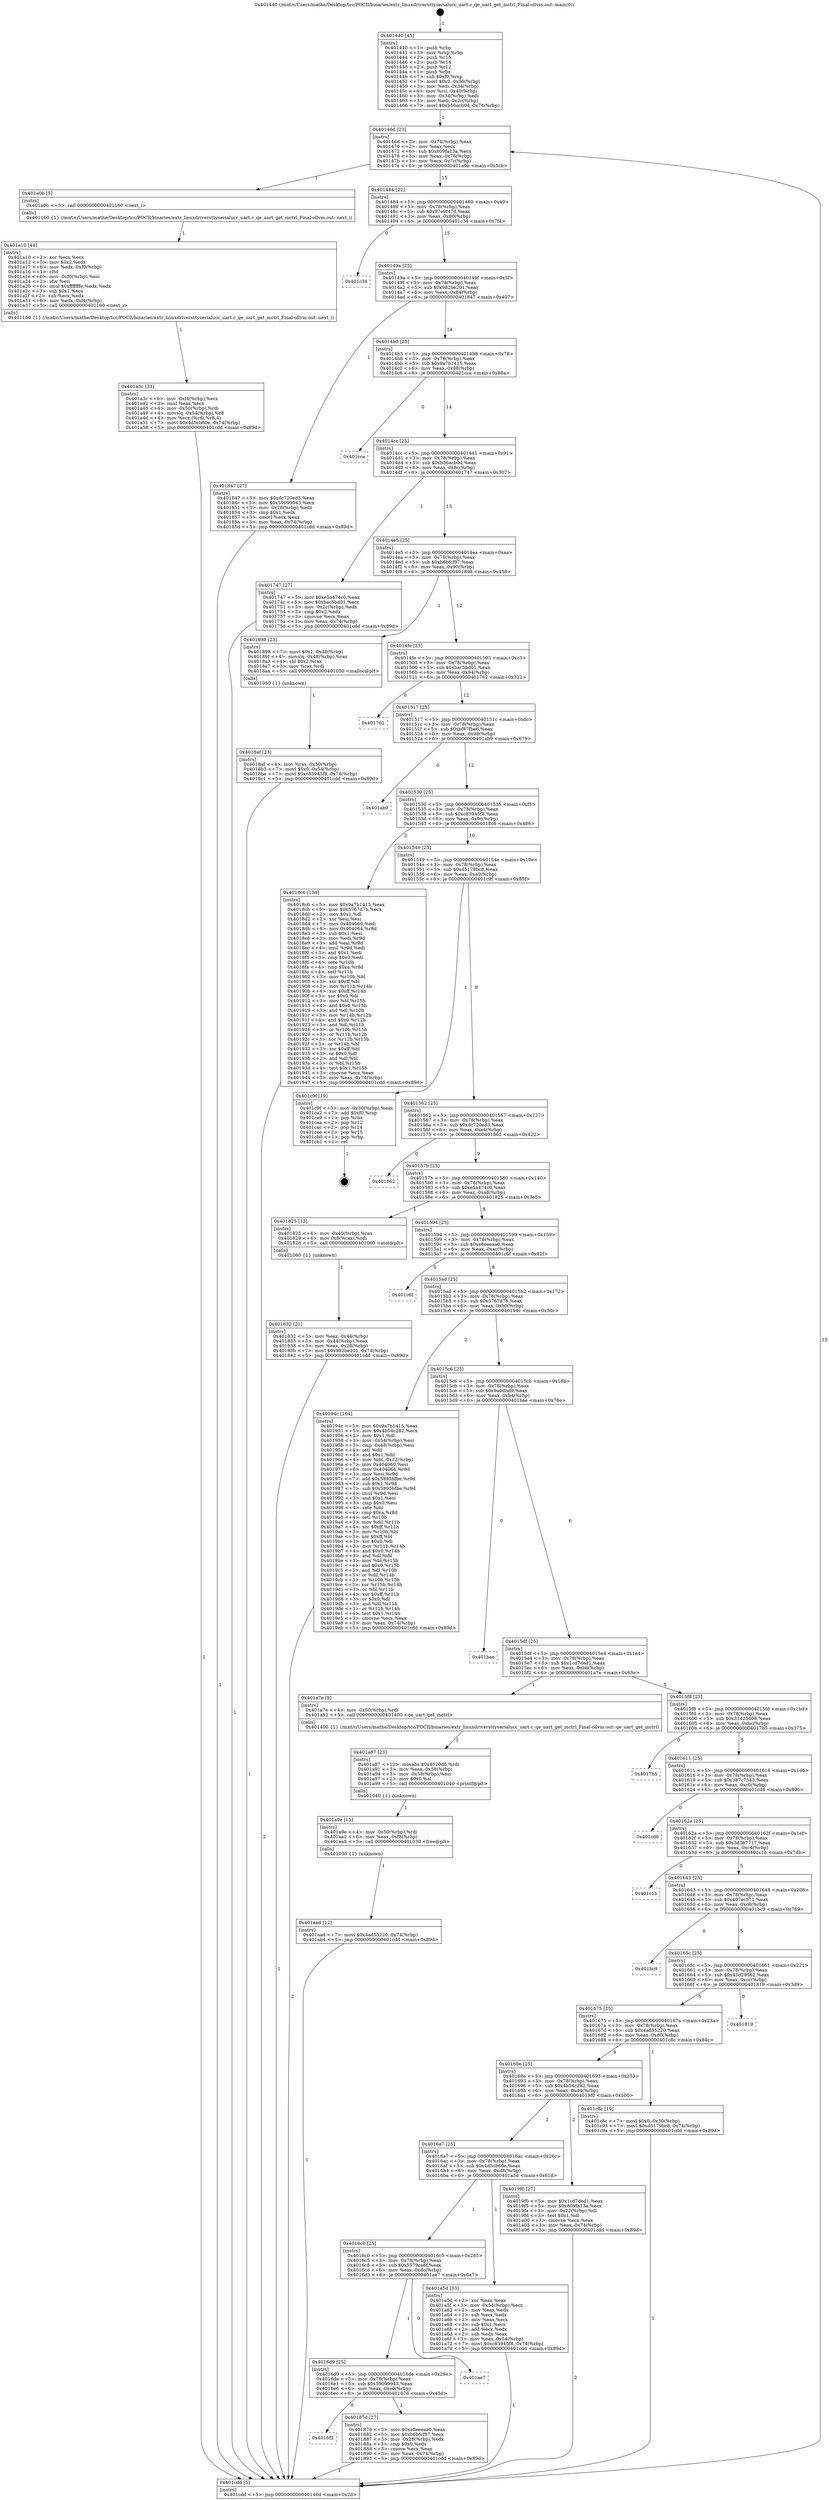 digraph "0x401440" {
  label = "0x401440 (/mnt/c/Users/mathe/Desktop/tcc/POCII/binaries/extr_linuxdriversttyserialucc_uart.c_qe_uart_get_mctrl_Final-ollvm.out::main(0))"
  labelloc = "t"
  node[shape=record]

  Entry [label="",width=0.3,height=0.3,shape=circle,fillcolor=black,style=filled]
  "0x40146d" [label="{
     0x40146d [23]\l
     | [instrs]\l
     &nbsp;&nbsp;0x40146d \<+3\>: mov -0x74(%rbp),%eax\l
     &nbsp;&nbsp;0x401470 \<+2\>: mov %eax,%ecx\l
     &nbsp;&nbsp;0x401472 \<+6\>: sub $0x809fa13a,%ecx\l
     &nbsp;&nbsp;0x401478 \<+3\>: mov %eax,-0x78(%rbp)\l
     &nbsp;&nbsp;0x40147b \<+3\>: mov %ecx,-0x7c(%rbp)\l
     &nbsp;&nbsp;0x40147e \<+6\>: je 0000000000401a0b \<main+0x5cb\>\l
  }"]
  "0x401a0b" [label="{
     0x401a0b [5]\l
     | [instrs]\l
     &nbsp;&nbsp;0x401a0b \<+5\>: call 0000000000401160 \<next_i\>\l
     | [calls]\l
     &nbsp;&nbsp;0x401160 \{1\} (/mnt/c/Users/mathe/Desktop/tcc/POCII/binaries/extr_linuxdriversttyserialucc_uart.c_qe_uart_get_mctrl_Final-ollvm.out::next_i)\l
  }"]
  "0x401484" [label="{
     0x401484 [22]\l
     | [instrs]\l
     &nbsp;&nbsp;0x401484 \<+5\>: jmp 0000000000401489 \<main+0x49\>\l
     &nbsp;&nbsp;0x401489 \<+3\>: mov -0x78(%rbp),%eax\l
     &nbsp;&nbsp;0x40148c \<+5\>: sub $0x97e9f47d,%eax\l
     &nbsp;&nbsp;0x401491 \<+3\>: mov %eax,-0x80(%rbp)\l
     &nbsp;&nbsp;0x401494 \<+6\>: je 0000000000401c34 \<main+0x7f4\>\l
  }"]
  Exit [label="",width=0.3,height=0.3,shape=circle,fillcolor=black,style=filled,peripheries=2]
  "0x401c34" [label="{
     0x401c34\l
  }", style=dashed]
  "0x40149a" [label="{
     0x40149a [25]\l
     | [instrs]\l
     &nbsp;&nbsp;0x40149a \<+5\>: jmp 000000000040149f \<main+0x5f\>\l
     &nbsp;&nbsp;0x40149f \<+3\>: mov -0x78(%rbp),%eax\l
     &nbsp;&nbsp;0x4014a2 \<+5\>: sub $0x982be201,%eax\l
     &nbsp;&nbsp;0x4014a7 \<+6\>: mov %eax,-0x84(%rbp)\l
     &nbsp;&nbsp;0x4014ad \<+6\>: je 0000000000401847 \<main+0x407\>\l
  }"]
  "0x401aad" [label="{
     0x401aad [12]\l
     | [instrs]\l
     &nbsp;&nbsp;0x401aad \<+7\>: movl $0x4ad55220,-0x74(%rbp)\l
     &nbsp;&nbsp;0x401ab4 \<+5\>: jmp 0000000000401cdd \<main+0x89d\>\l
  }"]
  "0x401847" [label="{
     0x401847 [27]\l
     | [instrs]\l
     &nbsp;&nbsp;0x401847 \<+5\>: mov $0xdc720ed3,%eax\l
     &nbsp;&nbsp;0x40184c \<+5\>: mov $0x59099943,%ecx\l
     &nbsp;&nbsp;0x401851 \<+3\>: mov -0x28(%rbp),%edx\l
     &nbsp;&nbsp;0x401854 \<+3\>: cmp $0x1,%edx\l
     &nbsp;&nbsp;0x401857 \<+3\>: cmovl %ecx,%eax\l
     &nbsp;&nbsp;0x40185a \<+3\>: mov %eax,-0x74(%rbp)\l
     &nbsp;&nbsp;0x40185d \<+5\>: jmp 0000000000401cdd \<main+0x89d\>\l
  }"]
  "0x4014b3" [label="{
     0x4014b3 [25]\l
     | [instrs]\l
     &nbsp;&nbsp;0x4014b3 \<+5\>: jmp 00000000004014b8 \<main+0x78\>\l
     &nbsp;&nbsp;0x4014b8 \<+3\>: mov -0x78(%rbp),%eax\l
     &nbsp;&nbsp;0x4014bb \<+5\>: sub $0x9a7b1415,%eax\l
     &nbsp;&nbsp;0x4014c0 \<+6\>: mov %eax,-0x88(%rbp)\l
     &nbsp;&nbsp;0x4014c6 \<+6\>: je 0000000000401cca \<main+0x88a\>\l
  }"]
  "0x401a9e" [label="{
     0x401a9e [15]\l
     | [instrs]\l
     &nbsp;&nbsp;0x401a9e \<+4\>: mov -0x50(%rbp),%rdi\l
     &nbsp;&nbsp;0x401aa2 \<+6\>: mov %eax,-0xf8(%rbp)\l
     &nbsp;&nbsp;0x401aa8 \<+5\>: call 0000000000401030 \<free@plt\>\l
     | [calls]\l
     &nbsp;&nbsp;0x401030 \{1\} (unknown)\l
  }"]
  "0x401cca" [label="{
     0x401cca\l
  }", style=dashed]
  "0x4014cc" [label="{
     0x4014cc [25]\l
     | [instrs]\l
     &nbsp;&nbsp;0x4014cc \<+5\>: jmp 00000000004014d1 \<main+0x91\>\l
     &nbsp;&nbsp;0x4014d1 \<+3\>: mov -0x78(%rbp),%eax\l
     &nbsp;&nbsp;0x4014d4 \<+5\>: sub $0xb56acb0d,%eax\l
     &nbsp;&nbsp;0x4014d9 \<+6\>: mov %eax,-0x8c(%rbp)\l
     &nbsp;&nbsp;0x4014df \<+6\>: je 0000000000401747 \<main+0x307\>\l
  }"]
  "0x401a87" [label="{
     0x401a87 [23]\l
     | [instrs]\l
     &nbsp;&nbsp;0x401a87 \<+10\>: movabs $0x4020d6,%rdi\l
     &nbsp;&nbsp;0x401a91 \<+3\>: mov %eax,-0x58(%rbp)\l
     &nbsp;&nbsp;0x401a94 \<+3\>: mov -0x58(%rbp),%esi\l
     &nbsp;&nbsp;0x401a97 \<+2\>: mov $0x0,%al\l
     &nbsp;&nbsp;0x401a99 \<+5\>: call 0000000000401040 \<printf@plt\>\l
     | [calls]\l
     &nbsp;&nbsp;0x401040 \{1\} (unknown)\l
  }"]
  "0x401747" [label="{
     0x401747 [27]\l
     | [instrs]\l
     &nbsp;&nbsp;0x401747 \<+5\>: mov $0xe5a474c0,%eax\l
     &nbsp;&nbsp;0x40174c \<+5\>: mov $0xbac5bd01,%ecx\l
     &nbsp;&nbsp;0x401751 \<+3\>: mov -0x2c(%rbp),%edx\l
     &nbsp;&nbsp;0x401754 \<+3\>: cmp $0x2,%edx\l
     &nbsp;&nbsp;0x401757 \<+3\>: cmovne %ecx,%eax\l
     &nbsp;&nbsp;0x40175a \<+3\>: mov %eax,-0x74(%rbp)\l
     &nbsp;&nbsp;0x40175d \<+5\>: jmp 0000000000401cdd \<main+0x89d\>\l
  }"]
  "0x4014e5" [label="{
     0x4014e5 [25]\l
     | [instrs]\l
     &nbsp;&nbsp;0x4014e5 \<+5\>: jmp 00000000004014ea \<main+0xaa\>\l
     &nbsp;&nbsp;0x4014ea \<+3\>: mov -0x78(%rbp),%eax\l
     &nbsp;&nbsp;0x4014ed \<+5\>: sub $0xb6bfcf97,%eax\l
     &nbsp;&nbsp;0x4014f2 \<+6\>: mov %eax,-0x90(%rbp)\l
     &nbsp;&nbsp;0x4014f8 \<+6\>: je 0000000000401898 \<main+0x458\>\l
  }"]
  "0x401cdd" [label="{
     0x401cdd [5]\l
     | [instrs]\l
     &nbsp;&nbsp;0x401cdd \<+5\>: jmp 000000000040146d \<main+0x2d\>\l
  }"]
  "0x401440" [label="{
     0x401440 [45]\l
     | [instrs]\l
     &nbsp;&nbsp;0x401440 \<+1\>: push %rbp\l
     &nbsp;&nbsp;0x401441 \<+3\>: mov %rsp,%rbp\l
     &nbsp;&nbsp;0x401444 \<+2\>: push %r15\l
     &nbsp;&nbsp;0x401446 \<+2\>: push %r14\l
     &nbsp;&nbsp;0x401448 \<+2\>: push %r12\l
     &nbsp;&nbsp;0x40144a \<+1\>: push %rbx\l
     &nbsp;&nbsp;0x40144b \<+7\>: sub $0xf0,%rsp\l
     &nbsp;&nbsp;0x401452 \<+7\>: movl $0x0,-0x30(%rbp)\l
     &nbsp;&nbsp;0x401459 \<+3\>: mov %edi,-0x34(%rbp)\l
     &nbsp;&nbsp;0x40145c \<+4\>: mov %rsi,-0x40(%rbp)\l
     &nbsp;&nbsp;0x401460 \<+3\>: mov -0x34(%rbp),%edi\l
     &nbsp;&nbsp;0x401463 \<+3\>: mov %edi,-0x2c(%rbp)\l
     &nbsp;&nbsp;0x401466 \<+7\>: movl $0xb56acb0d,-0x74(%rbp)\l
  }"]
  "0x401a3c" [label="{
     0x401a3c [33]\l
     | [instrs]\l
     &nbsp;&nbsp;0x401a3c \<+6\>: mov -0xf4(%rbp),%ecx\l
     &nbsp;&nbsp;0x401a42 \<+3\>: imul %eax,%ecx\l
     &nbsp;&nbsp;0x401a45 \<+4\>: mov -0x50(%rbp),%rdi\l
     &nbsp;&nbsp;0x401a49 \<+4\>: movslq -0x54(%rbp),%r8\l
     &nbsp;&nbsp;0x401a4d \<+4\>: mov %ecx,(%rdi,%r8,4)\l
     &nbsp;&nbsp;0x401a51 \<+7\>: movl $0x4d5cb60e,-0x74(%rbp)\l
     &nbsp;&nbsp;0x401a58 \<+5\>: jmp 0000000000401cdd \<main+0x89d\>\l
  }"]
  "0x401898" [label="{
     0x401898 [23]\l
     | [instrs]\l
     &nbsp;&nbsp;0x401898 \<+7\>: movl $0x1,-0x48(%rbp)\l
     &nbsp;&nbsp;0x40189f \<+4\>: movslq -0x48(%rbp),%rax\l
     &nbsp;&nbsp;0x4018a3 \<+4\>: shl $0x2,%rax\l
     &nbsp;&nbsp;0x4018a7 \<+3\>: mov %rax,%rdi\l
     &nbsp;&nbsp;0x4018aa \<+5\>: call 0000000000401050 \<malloc@plt\>\l
     | [calls]\l
     &nbsp;&nbsp;0x401050 \{1\} (unknown)\l
  }"]
  "0x4014fe" [label="{
     0x4014fe [25]\l
     | [instrs]\l
     &nbsp;&nbsp;0x4014fe \<+5\>: jmp 0000000000401503 \<main+0xc3\>\l
     &nbsp;&nbsp;0x401503 \<+3\>: mov -0x78(%rbp),%eax\l
     &nbsp;&nbsp;0x401506 \<+5\>: sub $0xbac5bd01,%eax\l
     &nbsp;&nbsp;0x40150b \<+6\>: mov %eax,-0x94(%rbp)\l
     &nbsp;&nbsp;0x401511 \<+6\>: je 0000000000401762 \<main+0x322\>\l
  }"]
  "0x401a10" [label="{
     0x401a10 [44]\l
     | [instrs]\l
     &nbsp;&nbsp;0x401a10 \<+2\>: xor %ecx,%ecx\l
     &nbsp;&nbsp;0x401a12 \<+5\>: mov $0x2,%edx\l
     &nbsp;&nbsp;0x401a17 \<+6\>: mov %edx,-0xf0(%rbp)\l
     &nbsp;&nbsp;0x401a1d \<+1\>: cltd\l
     &nbsp;&nbsp;0x401a1e \<+6\>: mov -0xf0(%rbp),%esi\l
     &nbsp;&nbsp;0x401a24 \<+2\>: idiv %esi\l
     &nbsp;&nbsp;0x401a26 \<+6\>: imul $0xfffffffe,%edx,%edx\l
     &nbsp;&nbsp;0x401a2c \<+3\>: sub $0x1,%ecx\l
     &nbsp;&nbsp;0x401a2f \<+2\>: sub %ecx,%edx\l
     &nbsp;&nbsp;0x401a31 \<+6\>: mov %edx,-0xf4(%rbp)\l
     &nbsp;&nbsp;0x401a37 \<+5\>: call 0000000000401160 \<next_i\>\l
     | [calls]\l
     &nbsp;&nbsp;0x401160 \{1\} (/mnt/c/Users/mathe/Desktop/tcc/POCII/binaries/extr_linuxdriversttyserialucc_uart.c_qe_uart_get_mctrl_Final-ollvm.out::next_i)\l
  }"]
  "0x401762" [label="{
     0x401762\l
  }", style=dashed]
  "0x401517" [label="{
     0x401517 [25]\l
     | [instrs]\l
     &nbsp;&nbsp;0x401517 \<+5\>: jmp 000000000040151c \<main+0xdc\>\l
     &nbsp;&nbsp;0x40151c \<+3\>: mov -0x78(%rbp),%eax\l
     &nbsp;&nbsp;0x40151f \<+5\>: sub $0xbf87fbe6,%eax\l
     &nbsp;&nbsp;0x401524 \<+6\>: mov %eax,-0x98(%rbp)\l
     &nbsp;&nbsp;0x40152a \<+6\>: je 0000000000401ab9 \<main+0x679\>\l
  }"]
  "0x4018af" [label="{
     0x4018af [23]\l
     | [instrs]\l
     &nbsp;&nbsp;0x4018af \<+4\>: mov %rax,-0x50(%rbp)\l
     &nbsp;&nbsp;0x4018b3 \<+7\>: movl $0x0,-0x54(%rbp)\l
     &nbsp;&nbsp;0x4018ba \<+7\>: movl $0xc83945f8,-0x74(%rbp)\l
     &nbsp;&nbsp;0x4018c1 \<+5\>: jmp 0000000000401cdd \<main+0x89d\>\l
  }"]
  "0x401ab9" [label="{
     0x401ab9\l
  }", style=dashed]
  "0x401530" [label="{
     0x401530 [25]\l
     | [instrs]\l
     &nbsp;&nbsp;0x401530 \<+5\>: jmp 0000000000401535 \<main+0xf5\>\l
     &nbsp;&nbsp;0x401535 \<+3\>: mov -0x78(%rbp),%eax\l
     &nbsp;&nbsp;0x401538 \<+5\>: sub $0xc83945f8,%eax\l
     &nbsp;&nbsp;0x40153d \<+6\>: mov %eax,-0x9c(%rbp)\l
     &nbsp;&nbsp;0x401543 \<+6\>: je 00000000004018c6 \<main+0x486\>\l
  }"]
  "0x4016f2" [label="{
     0x4016f2\l
  }", style=dashed]
  "0x4018c6" [label="{
     0x4018c6 [134]\l
     | [instrs]\l
     &nbsp;&nbsp;0x4018c6 \<+5\>: mov $0x9a7b1415,%eax\l
     &nbsp;&nbsp;0x4018cb \<+5\>: mov $0x5767d7b,%ecx\l
     &nbsp;&nbsp;0x4018d0 \<+2\>: mov $0x1,%dl\l
     &nbsp;&nbsp;0x4018d2 \<+2\>: xor %esi,%esi\l
     &nbsp;&nbsp;0x4018d4 \<+7\>: mov 0x404060,%edi\l
     &nbsp;&nbsp;0x4018db \<+8\>: mov 0x404064,%r8d\l
     &nbsp;&nbsp;0x4018e3 \<+3\>: sub $0x1,%esi\l
     &nbsp;&nbsp;0x4018e6 \<+3\>: mov %edi,%r9d\l
     &nbsp;&nbsp;0x4018e9 \<+3\>: add %esi,%r9d\l
     &nbsp;&nbsp;0x4018ec \<+4\>: imul %r9d,%edi\l
     &nbsp;&nbsp;0x4018f0 \<+3\>: and $0x1,%edi\l
     &nbsp;&nbsp;0x4018f3 \<+3\>: cmp $0x0,%edi\l
     &nbsp;&nbsp;0x4018f6 \<+4\>: sete %r10b\l
     &nbsp;&nbsp;0x4018fa \<+4\>: cmp $0xa,%r8d\l
     &nbsp;&nbsp;0x4018fe \<+4\>: setl %r11b\l
     &nbsp;&nbsp;0x401902 \<+3\>: mov %r10b,%bl\l
     &nbsp;&nbsp;0x401905 \<+3\>: xor $0xff,%bl\l
     &nbsp;&nbsp;0x401908 \<+3\>: mov %r11b,%r14b\l
     &nbsp;&nbsp;0x40190b \<+4\>: xor $0xff,%r14b\l
     &nbsp;&nbsp;0x40190f \<+3\>: xor $0x0,%dl\l
     &nbsp;&nbsp;0x401912 \<+3\>: mov %bl,%r15b\l
     &nbsp;&nbsp;0x401915 \<+4\>: and $0x0,%r15b\l
     &nbsp;&nbsp;0x401919 \<+3\>: and %dl,%r10b\l
     &nbsp;&nbsp;0x40191c \<+3\>: mov %r14b,%r12b\l
     &nbsp;&nbsp;0x40191f \<+4\>: and $0x0,%r12b\l
     &nbsp;&nbsp;0x401923 \<+3\>: and %dl,%r11b\l
     &nbsp;&nbsp;0x401926 \<+3\>: or %r10b,%r15b\l
     &nbsp;&nbsp;0x401929 \<+3\>: or %r11b,%r12b\l
     &nbsp;&nbsp;0x40192c \<+3\>: xor %r12b,%r15b\l
     &nbsp;&nbsp;0x40192f \<+3\>: or %r14b,%bl\l
     &nbsp;&nbsp;0x401932 \<+3\>: xor $0xff,%bl\l
     &nbsp;&nbsp;0x401935 \<+3\>: or $0x0,%dl\l
     &nbsp;&nbsp;0x401938 \<+2\>: and %dl,%bl\l
     &nbsp;&nbsp;0x40193a \<+3\>: or %bl,%r15b\l
     &nbsp;&nbsp;0x40193d \<+4\>: test $0x1,%r15b\l
     &nbsp;&nbsp;0x401941 \<+3\>: cmovne %ecx,%eax\l
     &nbsp;&nbsp;0x401944 \<+3\>: mov %eax,-0x74(%rbp)\l
     &nbsp;&nbsp;0x401947 \<+5\>: jmp 0000000000401cdd \<main+0x89d\>\l
  }"]
  "0x401549" [label="{
     0x401549 [25]\l
     | [instrs]\l
     &nbsp;&nbsp;0x401549 \<+5\>: jmp 000000000040154e \<main+0x10e\>\l
     &nbsp;&nbsp;0x40154e \<+3\>: mov -0x78(%rbp),%eax\l
     &nbsp;&nbsp;0x401551 \<+5\>: sub $0xd5179bc8,%eax\l
     &nbsp;&nbsp;0x401556 \<+6\>: mov %eax,-0xa0(%rbp)\l
     &nbsp;&nbsp;0x40155c \<+6\>: je 0000000000401c9f \<main+0x85f\>\l
  }"]
  "0x40187d" [label="{
     0x40187d [27]\l
     | [instrs]\l
     &nbsp;&nbsp;0x40187d \<+5\>: mov $0xe8eeeaa0,%eax\l
     &nbsp;&nbsp;0x401882 \<+5\>: mov $0xb6bfcf97,%ecx\l
     &nbsp;&nbsp;0x401887 \<+3\>: mov -0x28(%rbp),%edx\l
     &nbsp;&nbsp;0x40188a \<+3\>: cmp $0x0,%edx\l
     &nbsp;&nbsp;0x40188d \<+3\>: cmove %ecx,%eax\l
     &nbsp;&nbsp;0x401890 \<+3\>: mov %eax,-0x74(%rbp)\l
     &nbsp;&nbsp;0x401893 \<+5\>: jmp 0000000000401cdd \<main+0x89d\>\l
  }"]
  "0x401c9f" [label="{
     0x401c9f [19]\l
     | [instrs]\l
     &nbsp;&nbsp;0x401c9f \<+3\>: mov -0x30(%rbp),%eax\l
     &nbsp;&nbsp;0x401ca2 \<+7\>: add $0xf0,%rsp\l
     &nbsp;&nbsp;0x401ca9 \<+1\>: pop %rbx\l
     &nbsp;&nbsp;0x401caa \<+2\>: pop %r12\l
     &nbsp;&nbsp;0x401cac \<+2\>: pop %r14\l
     &nbsp;&nbsp;0x401cae \<+2\>: pop %r15\l
     &nbsp;&nbsp;0x401cb0 \<+1\>: pop %rbp\l
     &nbsp;&nbsp;0x401cb1 \<+1\>: ret\l
  }"]
  "0x401562" [label="{
     0x401562 [25]\l
     | [instrs]\l
     &nbsp;&nbsp;0x401562 \<+5\>: jmp 0000000000401567 \<main+0x127\>\l
     &nbsp;&nbsp;0x401567 \<+3\>: mov -0x78(%rbp),%eax\l
     &nbsp;&nbsp;0x40156a \<+5\>: sub $0xdc720ed3,%eax\l
     &nbsp;&nbsp;0x40156f \<+6\>: mov %eax,-0xa4(%rbp)\l
     &nbsp;&nbsp;0x401575 \<+6\>: je 0000000000401862 \<main+0x422\>\l
  }"]
  "0x4016d9" [label="{
     0x4016d9 [25]\l
     | [instrs]\l
     &nbsp;&nbsp;0x4016d9 \<+5\>: jmp 00000000004016de \<main+0x29e\>\l
     &nbsp;&nbsp;0x4016de \<+3\>: mov -0x78(%rbp),%eax\l
     &nbsp;&nbsp;0x4016e1 \<+5\>: sub $0x59099943,%eax\l
     &nbsp;&nbsp;0x4016e6 \<+6\>: mov %eax,-0xe0(%rbp)\l
     &nbsp;&nbsp;0x4016ec \<+6\>: je 000000000040187d \<main+0x43d\>\l
  }"]
  "0x401862" [label="{
     0x401862\l
  }", style=dashed]
  "0x40157b" [label="{
     0x40157b [25]\l
     | [instrs]\l
     &nbsp;&nbsp;0x40157b \<+5\>: jmp 0000000000401580 \<main+0x140\>\l
     &nbsp;&nbsp;0x401580 \<+3\>: mov -0x78(%rbp),%eax\l
     &nbsp;&nbsp;0x401583 \<+5\>: sub $0xe5a474c0,%eax\l
     &nbsp;&nbsp;0x401588 \<+6\>: mov %eax,-0xa8(%rbp)\l
     &nbsp;&nbsp;0x40158e \<+6\>: je 0000000000401825 \<main+0x3e5\>\l
  }"]
  "0x401ae7" [label="{
     0x401ae7\l
  }", style=dashed]
  "0x401825" [label="{
     0x401825 [13]\l
     | [instrs]\l
     &nbsp;&nbsp;0x401825 \<+4\>: mov -0x40(%rbp),%rax\l
     &nbsp;&nbsp;0x401829 \<+4\>: mov 0x8(%rax),%rdi\l
     &nbsp;&nbsp;0x40182d \<+5\>: call 0000000000401060 \<atoi@plt\>\l
     | [calls]\l
     &nbsp;&nbsp;0x401060 \{1\} (unknown)\l
  }"]
  "0x401594" [label="{
     0x401594 [25]\l
     | [instrs]\l
     &nbsp;&nbsp;0x401594 \<+5\>: jmp 0000000000401599 \<main+0x159\>\l
     &nbsp;&nbsp;0x401599 \<+3\>: mov -0x78(%rbp),%eax\l
     &nbsp;&nbsp;0x40159c \<+5\>: sub $0xe8eeeaa0,%eax\l
     &nbsp;&nbsp;0x4015a1 \<+6\>: mov %eax,-0xac(%rbp)\l
     &nbsp;&nbsp;0x4015a7 \<+6\>: je 0000000000401c6f \<main+0x82f\>\l
  }"]
  "0x401832" [label="{
     0x401832 [21]\l
     | [instrs]\l
     &nbsp;&nbsp;0x401832 \<+3\>: mov %eax,-0x44(%rbp)\l
     &nbsp;&nbsp;0x401835 \<+3\>: mov -0x44(%rbp),%eax\l
     &nbsp;&nbsp;0x401838 \<+3\>: mov %eax,-0x28(%rbp)\l
     &nbsp;&nbsp;0x40183b \<+7\>: movl $0x982be201,-0x74(%rbp)\l
     &nbsp;&nbsp;0x401842 \<+5\>: jmp 0000000000401cdd \<main+0x89d\>\l
  }"]
  "0x4016c0" [label="{
     0x4016c0 [25]\l
     | [instrs]\l
     &nbsp;&nbsp;0x4016c0 \<+5\>: jmp 00000000004016c5 \<main+0x285\>\l
     &nbsp;&nbsp;0x4016c5 \<+3\>: mov -0x78(%rbp),%eax\l
     &nbsp;&nbsp;0x4016c8 \<+5\>: sub $0x5579ca6f,%eax\l
     &nbsp;&nbsp;0x4016cd \<+6\>: mov %eax,-0xdc(%rbp)\l
     &nbsp;&nbsp;0x4016d3 \<+6\>: je 0000000000401ae7 \<main+0x6a7\>\l
  }"]
  "0x401c6f" [label="{
     0x401c6f\l
  }", style=dashed]
  "0x4015ad" [label="{
     0x4015ad [25]\l
     | [instrs]\l
     &nbsp;&nbsp;0x4015ad \<+5\>: jmp 00000000004015b2 \<main+0x172\>\l
     &nbsp;&nbsp;0x4015b2 \<+3\>: mov -0x78(%rbp),%eax\l
     &nbsp;&nbsp;0x4015b5 \<+5\>: sub $0x5767d7b,%eax\l
     &nbsp;&nbsp;0x4015ba \<+6\>: mov %eax,-0xb0(%rbp)\l
     &nbsp;&nbsp;0x4015c0 \<+6\>: je 000000000040194c \<main+0x50c\>\l
  }"]
  "0x401a5d" [label="{
     0x401a5d [33]\l
     | [instrs]\l
     &nbsp;&nbsp;0x401a5d \<+2\>: xor %eax,%eax\l
     &nbsp;&nbsp;0x401a5f \<+3\>: mov -0x54(%rbp),%ecx\l
     &nbsp;&nbsp;0x401a62 \<+2\>: mov %eax,%edx\l
     &nbsp;&nbsp;0x401a64 \<+2\>: sub %ecx,%edx\l
     &nbsp;&nbsp;0x401a66 \<+2\>: mov %eax,%ecx\l
     &nbsp;&nbsp;0x401a68 \<+3\>: sub $0x1,%ecx\l
     &nbsp;&nbsp;0x401a6b \<+2\>: add %ecx,%edx\l
     &nbsp;&nbsp;0x401a6d \<+2\>: sub %edx,%eax\l
     &nbsp;&nbsp;0x401a6f \<+3\>: mov %eax,-0x54(%rbp)\l
     &nbsp;&nbsp;0x401a72 \<+7\>: movl $0xc83945f8,-0x74(%rbp)\l
     &nbsp;&nbsp;0x401a79 \<+5\>: jmp 0000000000401cdd \<main+0x89d\>\l
  }"]
  "0x40194c" [label="{
     0x40194c [164]\l
     | [instrs]\l
     &nbsp;&nbsp;0x40194c \<+5\>: mov $0x9a7b1415,%eax\l
     &nbsp;&nbsp;0x401951 \<+5\>: mov $0x4b54c282,%ecx\l
     &nbsp;&nbsp;0x401956 \<+2\>: mov $0x1,%dl\l
     &nbsp;&nbsp;0x401958 \<+3\>: mov -0x54(%rbp),%esi\l
     &nbsp;&nbsp;0x40195b \<+3\>: cmp -0x48(%rbp),%esi\l
     &nbsp;&nbsp;0x40195e \<+4\>: setl %dil\l
     &nbsp;&nbsp;0x401962 \<+4\>: and $0x1,%dil\l
     &nbsp;&nbsp;0x401966 \<+4\>: mov %dil,-0x22(%rbp)\l
     &nbsp;&nbsp;0x40196a \<+7\>: mov 0x404060,%esi\l
     &nbsp;&nbsp;0x401971 \<+8\>: mov 0x404064,%r8d\l
     &nbsp;&nbsp;0x401979 \<+3\>: mov %esi,%r9d\l
     &nbsp;&nbsp;0x40197c \<+7\>: add $0x5895bfbe,%r9d\l
     &nbsp;&nbsp;0x401983 \<+4\>: sub $0x1,%r9d\l
     &nbsp;&nbsp;0x401987 \<+7\>: sub $0x5895bfbe,%r9d\l
     &nbsp;&nbsp;0x40198e \<+4\>: imul %r9d,%esi\l
     &nbsp;&nbsp;0x401992 \<+3\>: and $0x1,%esi\l
     &nbsp;&nbsp;0x401995 \<+3\>: cmp $0x0,%esi\l
     &nbsp;&nbsp;0x401998 \<+4\>: sete %dil\l
     &nbsp;&nbsp;0x40199c \<+4\>: cmp $0xa,%r8d\l
     &nbsp;&nbsp;0x4019a0 \<+4\>: setl %r10b\l
     &nbsp;&nbsp;0x4019a4 \<+3\>: mov %dil,%r11b\l
     &nbsp;&nbsp;0x4019a7 \<+4\>: xor $0xff,%r11b\l
     &nbsp;&nbsp;0x4019ab \<+3\>: mov %r10b,%bl\l
     &nbsp;&nbsp;0x4019ae \<+3\>: xor $0xff,%bl\l
     &nbsp;&nbsp;0x4019b1 \<+3\>: xor $0x0,%dl\l
     &nbsp;&nbsp;0x4019b4 \<+3\>: mov %r11b,%r14b\l
     &nbsp;&nbsp;0x4019b7 \<+4\>: and $0x0,%r14b\l
     &nbsp;&nbsp;0x4019bb \<+3\>: and %dl,%dil\l
     &nbsp;&nbsp;0x4019be \<+3\>: mov %bl,%r15b\l
     &nbsp;&nbsp;0x4019c1 \<+4\>: and $0x0,%r15b\l
     &nbsp;&nbsp;0x4019c5 \<+3\>: and %dl,%r10b\l
     &nbsp;&nbsp;0x4019c8 \<+3\>: or %dil,%r14b\l
     &nbsp;&nbsp;0x4019cb \<+3\>: or %r10b,%r15b\l
     &nbsp;&nbsp;0x4019ce \<+3\>: xor %r15b,%r14b\l
     &nbsp;&nbsp;0x4019d1 \<+3\>: or %bl,%r11b\l
     &nbsp;&nbsp;0x4019d4 \<+4\>: xor $0xff,%r11b\l
     &nbsp;&nbsp;0x4019d8 \<+3\>: or $0x0,%dl\l
     &nbsp;&nbsp;0x4019db \<+3\>: and %dl,%r11b\l
     &nbsp;&nbsp;0x4019de \<+3\>: or %r11b,%r14b\l
     &nbsp;&nbsp;0x4019e1 \<+4\>: test $0x1,%r14b\l
     &nbsp;&nbsp;0x4019e5 \<+3\>: cmovne %ecx,%eax\l
     &nbsp;&nbsp;0x4019e8 \<+3\>: mov %eax,-0x74(%rbp)\l
     &nbsp;&nbsp;0x4019eb \<+5\>: jmp 0000000000401cdd \<main+0x89d\>\l
  }"]
  "0x4015c6" [label="{
     0x4015c6 [25]\l
     | [instrs]\l
     &nbsp;&nbsp;0x4015c6 \<+5\>: jmp 00000000004015cb \<main+0x18b\>\l
     &nbsp;&nbsp;0x4015cb \<+3\>: mov -0x78(%rbp),%eax\l
     &nbsp;&nbsp;0x4015ce \<+5\>: sub $0x9a0dbd9,%eax\l
     &nbsp;&nbsp;0x4015d3 \<+6\>: mov %eax,-0xb4(%rbp)\l
     &nbsp;&nbsp;0x4015d9 \<+6\>: je 0000000000401bae \<main+0x76e\>\l
  }"]
  "0x4016a7" [label="{
     0x4016a7 [25]\l
     | [instrs]\l
     &nbsp;&nbsp;0x4016a7 \<+5\>: jmp 00000000004016ac \<main+0x26c\>\l
     &nbsp;&nbsp;0x4016ac \<+3\>: mov -0x78(%rbp),%eax\l
     &nbsp;&nbsp;0x4016af \<+5\>: sub $0x4d5cb60e,%eax\l
     &nbsp;&nbsp;0x4016b4 \<+6\>: mov %eax,-0xd8(%rbp)\l
     &nbsp;&nbsp;0x4016ba \<+6\>: je 0000000000401a5d \<main+0x61d\>\l
  }"]
  "0x401bae" [label="{
     0x401bae\l
  }", style=dashed]
  "0x4015df" [label="{
     0x4015df [25]\l
     | [instrs]\l
     &nbsp;&nbsp;0x4015df \<+5\>: jmp 00000000004015e4 \<main+0x1a4\>\l
     &nbsp;&nbsp;0x4015e4 \<+3\>: mov -0x78(%rbp),%eax\l
     &nbsp;&nbsp;0x4015e7 \<+5\>: sub $0x1cd7ded1,%eax\l
     &nbsp;&nbsp;0x4015ec \<+6\>: mov %eax,-0xb8(%rbp)\l
     &nbsp;&nbsp;0x4015f2 \<+6\>: je 0000000000401a7e \<main+0x63e\>\l
  }"]
  "0x4019f0" [label="{
     0x4019f0 [27]\l
     | [instrs]\l
     &nbsp;&nbsp;0x4019f0 \<+5\>: mov $0x1cd7ded1,%eax\l
     &nbsp;&nbsp;0x4019f5 \<+5\>: mov $0x809fa13a,%ecx\l
     &nbsp;&nbsp;0x4019fa \<+3\>: mov -0x22(%rbp),%dl\l
     &nbsp;&nbsp;0x4019fd \<+3\>: test $0x1,%dl\l
     &nbsp;&nbsp;0x401a00 \<+3\>: cmovne %ecx,%eax\l
     &nbsp;&nbsp;0x401a03 \<+3\>: mov %eax,-0x74(%rbp)\l
     &nbsp;&nbsp;0x401a06 \<+5\>: jmp 0000000000401cdd \<main+0x89d\>\l
  }"]
  "0x401a7e" [label="{
     0x401a7e [9]\l
     | [instrs]\l
     &nbsp;&nbsp;0x401a7e \<+4\>: mov -0x50(%rbp),%rdi\l
     &nbsp;&nbsp;0x401a82 \<+5\>: call 0000000000401400 \<qe_uart_get_mctrl\>\l
     | [calls]\l
     &nbsp;&nbsp;0x401400 \{1\} (/mnt/c/Users/mathe/Desktop/tcc/POCII/binaries/extr_linuxdriversttyserialucc_uart.c_qe_uart_get_mctrl_Final-ollvm.out::qe_uart_get_mctrl)\l
  }"]
  "0x4015f8" [label="{
     0x4015f8 [25]\l
     | [instrs]\l
     &nbsp;&nbsp;0x4015f8 \<+5\>: jmp 00000000004015fd \<main+0x1bd\>\l
     &nbsp;&nbsp;0x4015fd \<+3\>: mov -0x78(%rbp),%eax\l
     &nbsp;&nbsp;0x401600 \<+5\>: sub $0x31425608,%eax\l
     &nbsp;&nbsp;0x401605 \<+6\>: mov %eax,-0xbc(%rbp)\l
     &nbsp;&nbsp;0x40160b \<+6\>: je 00000000004017b5 \<main+0x375\>\l
  }"]
  "0x40168e" [label="{
     0x40168e [25]\l
     | [instrs]\l
     &nbsp;&nbsp;0x40168e \<+5\>: jmp 0000000000401693 \<main+0x253\>\l
     &nbsp;&nbsp;0x401693 \<+3\>: mov -0x78(%rbp),%eax\l
     &nbsp;&nbsp;0x401696 \<+5\>: sub $0x4b54c282,%eax\l
     &nbsp;&nbsp;0x40169b \<+6\>: mov %eax,-0xd4(%rbp)\l
     &nbsp;&nbsp;0x4016a1 \<+6\>: je 00000000004019f0 \<main+0x5b0\>\l
  }"]
  "0x4017b5" [label="{
     0x4017b5\l
  }", style=dashed]
  "0x401611" [label="{
     0x401611 [25]\l
     | [instrs]\l
     &nbsp;&nbsp;0x401611 \<+5\>: jmp 0000000000401616 \<main+0x1d6\>\l
     &nbsp;&nbsp;0x401616 \<+3\>: mov -0x78(%rbp),%eax\l
     &nbsp;&nbsp;0x401619 \<+5\>: sub $0x387c7543,%eax\l
     &nbsp;&nbsp;0x40161e \<+6\>: mov %eax,-0xc0(%rbp)\l
     &nbsp;&nbsp;0x401624 \<+6\>: je 0000000000401cd6 \<main+0x896\>\l
  }"]
  "0x401c8c" [label="{
     0x401c8c [19]\l
     | [instrs]\l
     &nbsp;&nbsp;0x401c8c \<+7\>: movl $0x0,-0x30(%rbp)\l
     &nbsp;&nbsp;0x401c93 \<+7\>: movl $0xd5179bc8,-0x74(%rbp)\l
     &nbsp;&nbsp;0x401c9a \<+5\>: jmp 0000000000401cdd \<main+0x89d\>\l
  }"]
  "0x401cd6" [label="{
     0x401cd6\l
  }", style=dashed]
  "0x40162a" [label="{
     0x40162a [25]\l
     | [instrs]\l
     &nbsp;&nbsp;0x40162a \<+5\>: jmp 000000000040162f \<main+0x1ef\>\l
     &nbsp;&nbsp;0x40162f \<+3\>: mov -0x78(%rbp),%eax\l
     &nbsp;&nbsp;0x401632 \<+5\>: sub $0x3d367717,%eax\l
     &nbsp;&nbsp;0x401637 \<+6\>: mov %eax,-0xc4(%rbp)\l
     &nbsp;&nbsp;0x40163d \<+6\>: je 0000000000401c1b \<main+0x7db\>\l
  }"]
  "0x401675" [label="{
     0x401675 [25]\l
     | [instrs]\l
     &nbsp;&nbsp;0x401675 \<+5\>: jmp 000000000040167a \<main+0x23a\>\l
     &nbsp;&nbsp;0x40167a \<+3\>: mov -0x78(%rbp),%eax\l
     &nbsp;&nbsp;0x40167d \<+5\>: sub $0x4ad55220,%eax\l
     &nbsp;&nbsp;0x401682 \<+6\>: mov %eax,-0xd0(%rbp)\l
     &nbsp;&nbsp;0x401688 \<+6\>: je 0000000000401c8c \<main+0x84c\>\l
  }"]
  "0x401c1b" [label="{
     0x401c1b\l
  }", style=dashed]
  "0x401643" [label="{
     0x401643 [25]\l
     | [instrs]\l
     &nbsp;&nbsp;0x401643 \<+5\>: jmp 0000000000401648 \<main+0x208\>\l
     &nbsp;&nbsp;0x401648 \<+3\>: mov -0x78(%rbp),%eax\l
     &nbsp;&nbsp;0x40164b \<+5\>: sub $0x407ec571,%eax\l
     &nbsp;&nbsp;0x401650 \<+6\>: mov %eax,-0xc8(%rbp)\l
     &nbsp;&nbsp;0x401656 \<+6\>: je 0000000000401bc9 \<main+0x789\>\l
  }"]
  "0x401819" [label="{
     0x401819\l
  }", style=dashed]
  "0x401bc9" [label="{
     0x401bc9\l
  }", style=dashed]
  "0x40165c" [label="{
     0x40165c [25]\l
     | [instrs]\l
     &nbsp;&nbsp;0x40165c \<+5\>: jmp 0000000000401661 \<main+0x221\>\l
     &nbsp;&nbsp;0x401661 \<+3\>: mov -0x78(%rbp),%eax\l
     &nbsp;&nbsp;0x401664 \<+5\>: sub $0x43d29562,%eax\l
     &nbsp;&nbsp;0x401669 \<+6\>: mov %eax,-0xcc(%rbp)\l
     &nbsp;&nbsp;0x40166f \<+6\>: je 0000000000401819 \<main+0x3d9\>\l
  }"]
  Entry -> "0x401440" [label=" 1"]
  "0x40146d" -> "0x401a0b" [label=" 1"]
  "0x40146d" -> "0x401484" [label=" 15"]
  "0x401c9f" -> Exit [label=" 1"]
  "0x401484" -> "0x401c34" [label=" 0"]
  "0x401484" -> "0x40149a" [label=" 15"]
  "0x401c8c" -> "0x401cdd" [label=" 1"]
  "0x40149a" -> "0x401847" [label=" 1"]
  "0x40149a" -> "0x4014b3" [label=" 14"]
  "0x401aad" -> "0x401cdd" [label=" 1"]
  "0x4014b3" -> "0x401cca" [label=" 0"]
  "0x4014b3" -> "0x4014cc" [label=" 14"]
  "0x401a9e" -> "0x401aad" [label=" 1"]
  "0x4014cc" -> "0x401747" [label=" 1"]
  "0x4014cc" -> "0x4014e5" [label=" 13"]
  "0x401747" -> "0x401cdd" [label=" 1"]
  "0x401440" -> "0x40146d" [label=" 1"]
  "0x401cdd" -> "0x40146d" [label=" 15"]
  "0x401a87" -> "0x401a9e" [label=" 1"]
  "0x4014e5" -> "0x401898" [label=" 1"]
  "0x4014e5" -> "0x4014fe" [label=" 12"]
  "0x401a7e" -> "0x401a87" [label=" 1"]
  "0x4014fe" -> "0x401762" [label=" 0"]
  "0x4014fe" -> "0x401517" [label=" 12"]
  "0x401a5d" -> "0x401cdd" [label=" 1"]
  "0x401517" -> "0x401ab9" [label=" 0"]
  "0x401517" -> "0x401530" [label=" 12"]
  "0x401a3c" -> "0x401cdd" [label=" 1"]
  "0x401530" -> "0x4018c6" [label=" 2"]
  "0x401530" -> "0x401549" [label=" 10"]
  "0x401a10" -> "0x401a3c" [label=" 1"]
  "0x401549" -> "0x401c9f" [label=" 1"]
  "0x401549" -> "0x401562" [label=" 9"]
  "0x401a0b" -> "0x401a10" [label=" 1"]
  "0x401562" -> "0x401862" [label=" 0"]
  "0x401562" -> "0x40157b" [label=" 9"]
  "0x40194c" -> "0x401cdd" [label=" 2"]
  "0x40157b" -> "0x401825" [label=" 1"]
  "0x40157b" -> "0x401594" [label=" 8"]
  "0x401825" -> "0x401832" [label=" 1"]
  "0x401832" -> "0x401cdd" [label=" 1"]
  "0x401847" -> "0x401cdd" [label=" 1"]
  "0x4018c6" -> "0x401cdd" [label=" 2"]
  "0x401594" -> "0x401c6f" [label=" 0"]
  "0x401594" -> "0x4015ad" [label=" 8"]
  "0x401898" -> "0x4018af" [label=" 1"]
  "0x4015ad" -> "0x40194c" [label=" 2"]
  "0x4015ad" -> "0x4015c6" [label=" 6"]
  "0x40187d" -> "0x401cdd" [label=" 1"]
  "0x4015c6" -> "0x401bae" [label=" 0"]
  "0x4015c6" -> "0x4015df" [label=" 6"]
  "0x4016d9" -> "0x40187d" [label=" 1"]
  "0x4015df" -> "0x401a7e" [label=" 1"]
  "0x4015df" -> "0x4015f8" [label=" 5"]
  "0x4019f0" -> "0x401cdd" [label=" 2"]
  "0x4015f8" -> "0x4017b5" [label=" 0"]
  "0x4015f8" -> "0x401611" [label=" 5"]
  "0x4016c0" -> "0x401ae7" [label=" 0"]
  "0x401611" -> "0x401cd6" [label=" 0"]
  "0x401611" -> "0x40162a" [label=" 5"]
  "0x4018af" -> "0x401cdd" [label=" 1"]
  "0x40162a" -> "0x401c1b" [label=" 0"]
  "0x40162a" -> "0x401643" [label=" 5"]
  "0x4016a7" -> "0x401a5d" [label=" 1"]
  "0x401643" -> "0x401bc9" [label=" 0"]
  "0x401643" -> "0x40165c" [label=" 5"]
  "0x4016d9" -> "0x4016f2" [label=" 0"]
  "0x40165c" -> "0x401819" [label=" 0"]
  "0x40165c" -> "0x401675" [label=" 5"]
  "0x4016a7" -> "0x4016c0" [label=" 1"]
  "0x401675" -> "0x401c8c" [label=" 1"]
  "0x401675" -> "0x40168e" [label=" 4"]
  "0x4016c0" -> "0x4016d9" [label=" 1"]
  "0x40168e" -> "0x4019f0" [label=" 2"]
  "0x40168e" -> "0x4016a7" [label=" 2"]
}

